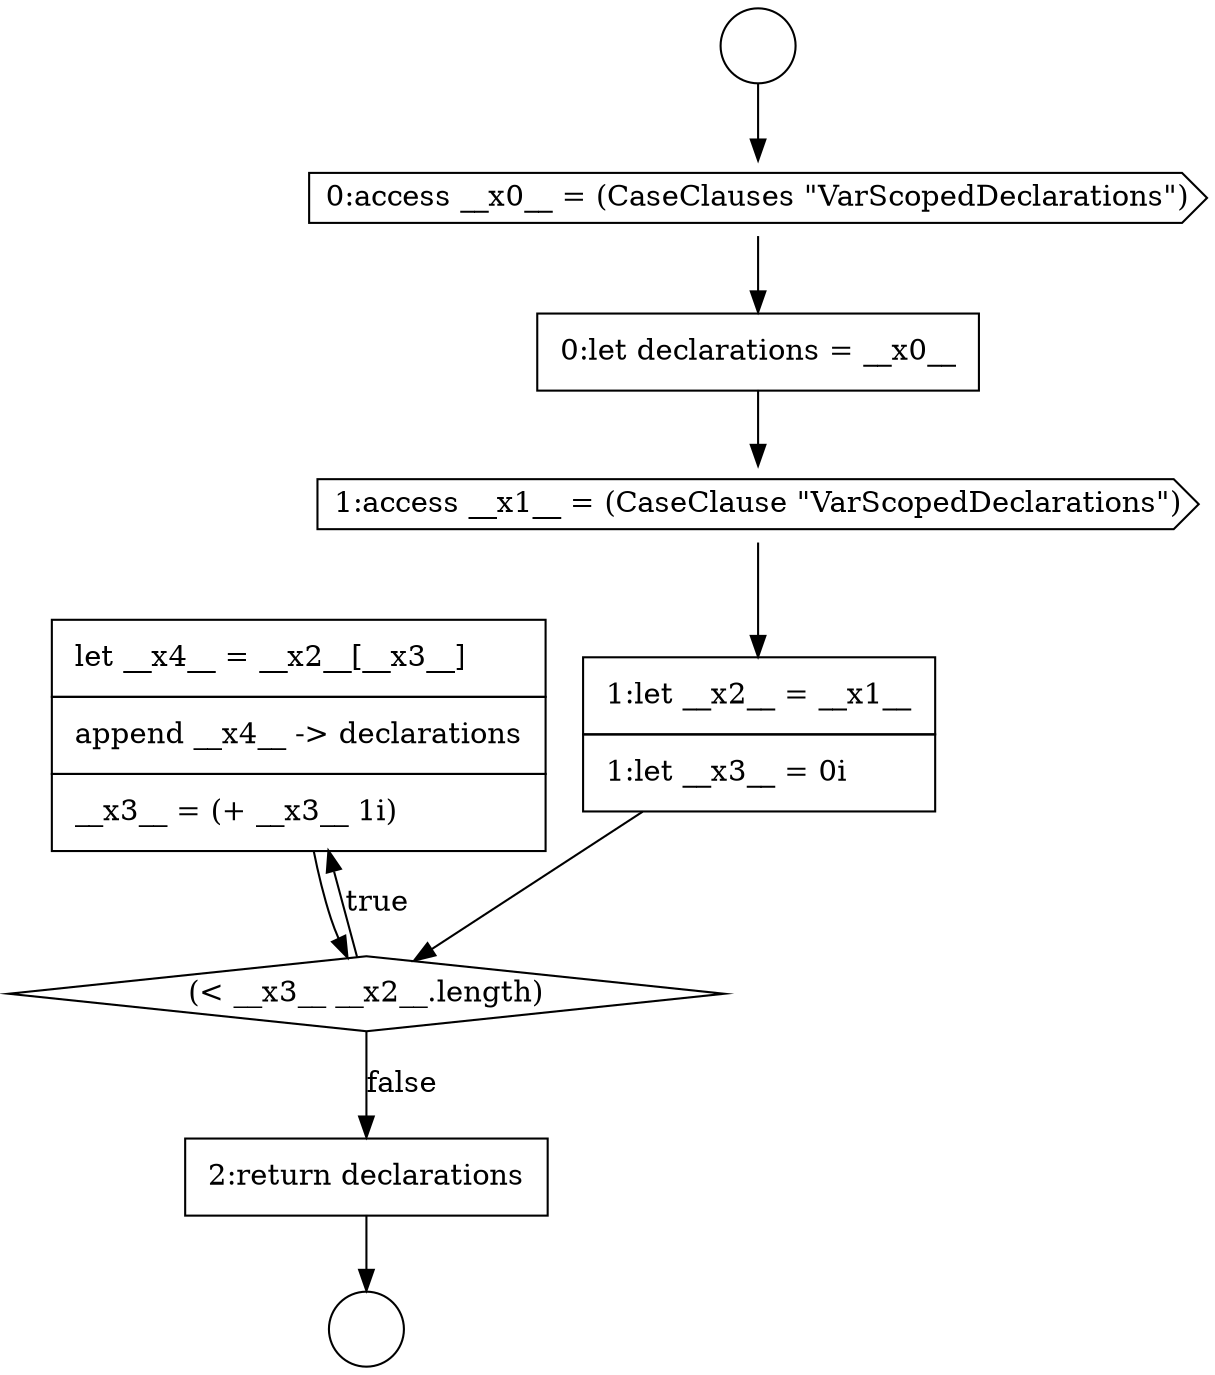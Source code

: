 digraph {
  node7496 [shape=none, margin=0, label=<<font color="black">
    <table border="0" cellborder="1" cellspacing="0" cellpadding="10">
      <tr><td align="left">let __x4__ = __x2__[__x3__]</td></tr>
      <tr><td align="left">append __x4__ -&gt; declarations</td></tr>
      <tr><td align="left">__x3__ = (+ __x3__ 1i)</td></tr>
    </table>
  </font>> color="black" fillcolor="white" style=filled]
  node7492 [shape=none, margin=0, label=<<font color="black">
    <table border="0" cellborder="1" cellspacing="0" cellpadding="10">
      <tr><td align="left">0:let declarations = __x0__</td></tr>
    </table>
  </font>> color="black" fillcolor="white" style=filled]
  node7495 [shape=diamond, label=<<font color="black">(&lt; __x3__ __x2__.length)</font>> color="black" fillcolor="white" style=filled]
  node7491 [shape=cds, label=<<font color="black">0:access __x0__ = (CaseClauses &quot;VarScopedDeclarations&quot;)</font>> color="black" fillcolor="white" style=filled]
  node7497 [shape=none, margin=0, label=<<font color="black">
    <table border="0" cellborder="1" cellspacing="0" cellpadding="10">
      <tr><td align="left">2:return declarations</td></tr>
    </table>
  </font>> color="black" fillcolor="white" style=filled]
  node7490 [shape=circle label=" " color="black" fillcolor="white" style=filled]
  node7494 [shape=none, margin=0, label=<<font color="black">
    <table border="0" cellborder="1" cellspacing="0" cellpadding="10">
      <tr><td align="left">1:let __x2__ = __x1__</td></tr>
      <tr><td align="left">1:let __x3__ = 0i</td></tr>
    </table>
  </font>> color="black" fillcolor="white" style=filled]
  node7489 [shape=circle label=" " color="black" fillcolor="white" style=filled]
  node7493 [shape=cds, label=<<font color="black">1:access __x1__ = (CaseClause &quot;VarScopedDeclarations&quot;)</font>> color="black" fillcolor="white" style=filled]
  node7489 -> node7491 [ color="black"]
  node7495 -> node7496 [label=<<font color="black">true</font>> color="black"]
  node7495 -> node7497 [label=<<font color="black">false</font>> color="black"]
  node7497 -> node7490 [ color="black"]
  node7493 -> node7494 [ color="black"]
  node7492 -> node7493 [ color="black"]
  node7491 -> node7492 [ color="black"]
  node7494 -> node7495 [ color="black"]
  node7496 -> node7495 [ color="black"]
}
